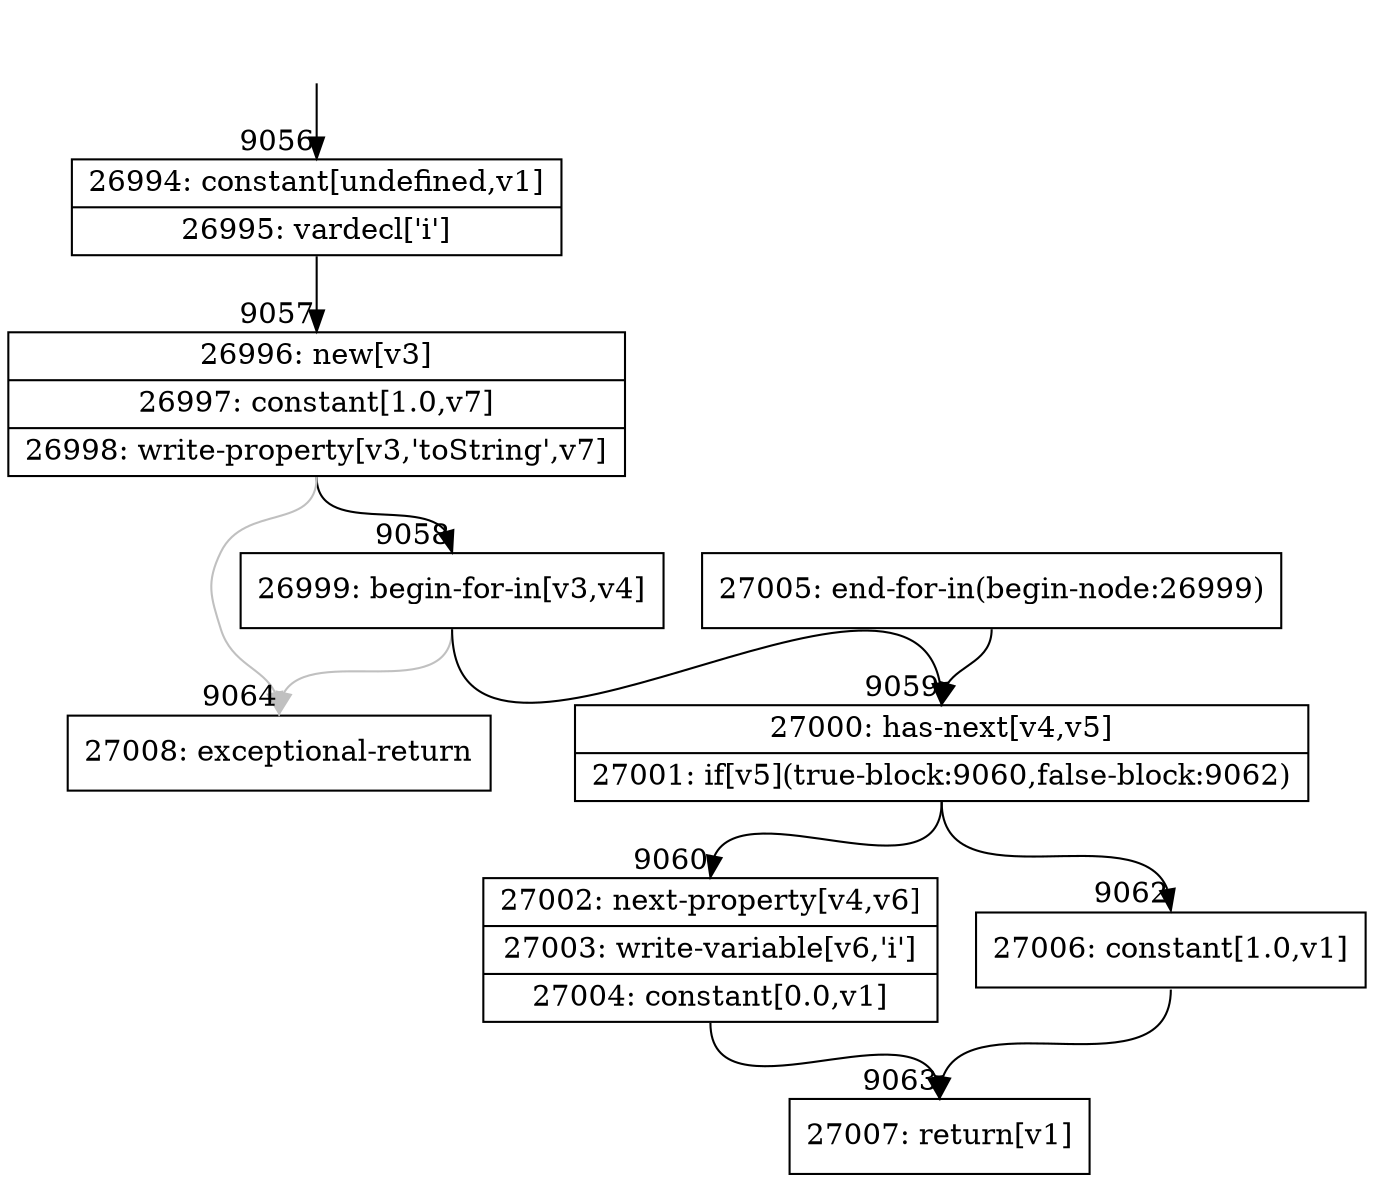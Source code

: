 digraph {
rankdir="TD"
BB_entry617[shape=none,label=""];
BB_entry617 -> BB9056 [tailport=s, headport=n, headlabel="    9056"]
BB9056 [shape=record label="{26994: constant[undefined,v1]|26995: vardecl['i']}" ] 
BB9056 -> BB9057 [tailport=s, headport=n, headlabel="      9057"]
BB9057 [shape=record label="{26996: new[v3]|26997: constant[1.0,v7]|26998: write-property[v3,'toString',v7]}" ] 
BB9057 -> BB9058 [tailport=s, headport=n, headlabel="      9058"]
BB9057 -> BB9064 [tailport=s, headport=n, color=gray, headlabel="      9064"]
BB9058 [shape=record label="{26999: begin-for-in[v3,v4]}" ] 
BB9058 -> BB9059 [tailport=s, headport=n, headlabel="      9059"]
BB9058 -> BB9064 [tailport=s, headport=n, color=gray]
BB9059 [shape=record label="{27000: has-next[v4,v5]|27001: if[v5](true-block:9060,false-block:9062)}" ] 
BB9059 -> BB9060 [tailport=s, headport=n, headlabel="      9060"]
BB9059 -> BB9062 [tailport=s, headport=n, headlabel="      9062"]
BB9060 [shape=record label="{27002: next-property[v4,v6]|27003: write-variable[v6,'i']|27004: constant[0.0,v1]}" ] 
BB9060 -> BB9063 [tailport=s, headport=n, headlabel="      9063"]
BB9061 [shape=record label="{27005: end-for-in(begin-node:26999)}" ] 
BB9061 -> BB9059 [tailport=s, headport=n]
BB9062 [shape=record label="{27006: constant[1.0,v1]}" ] 
BB9062 -> BB9063 [tailport=s, headport=n]
BB9063 [shape=record label="{27007: return[v1]}" ] 
BB9064 [shape=record label="{27008: exceptional-return}" ] 
//#$~ 12610
}
